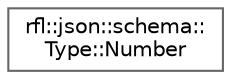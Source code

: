 digraph "类继承关系图"
{
 // LATEX_PDF_SIZE
  bgcolor="transparent";
  edge [fontname=Helvetica,fontsize=10,labelfontname=Helvetica,labelfontsize=10];
  node [fontname=Helvetica,fontsize=10,shape=box,height=0.2,width=0.4];
  rankdir="LR";
  Node0 [id="Node000000",label="rfl::json::schema::\lType::Number",height=0.2,width=0.4,color="grey40", fillcolor="white", style="filled",URL="$structrfl_1_1json_1_1schema_1_1_type_1_1_number.html",tooltip=" "];
}
